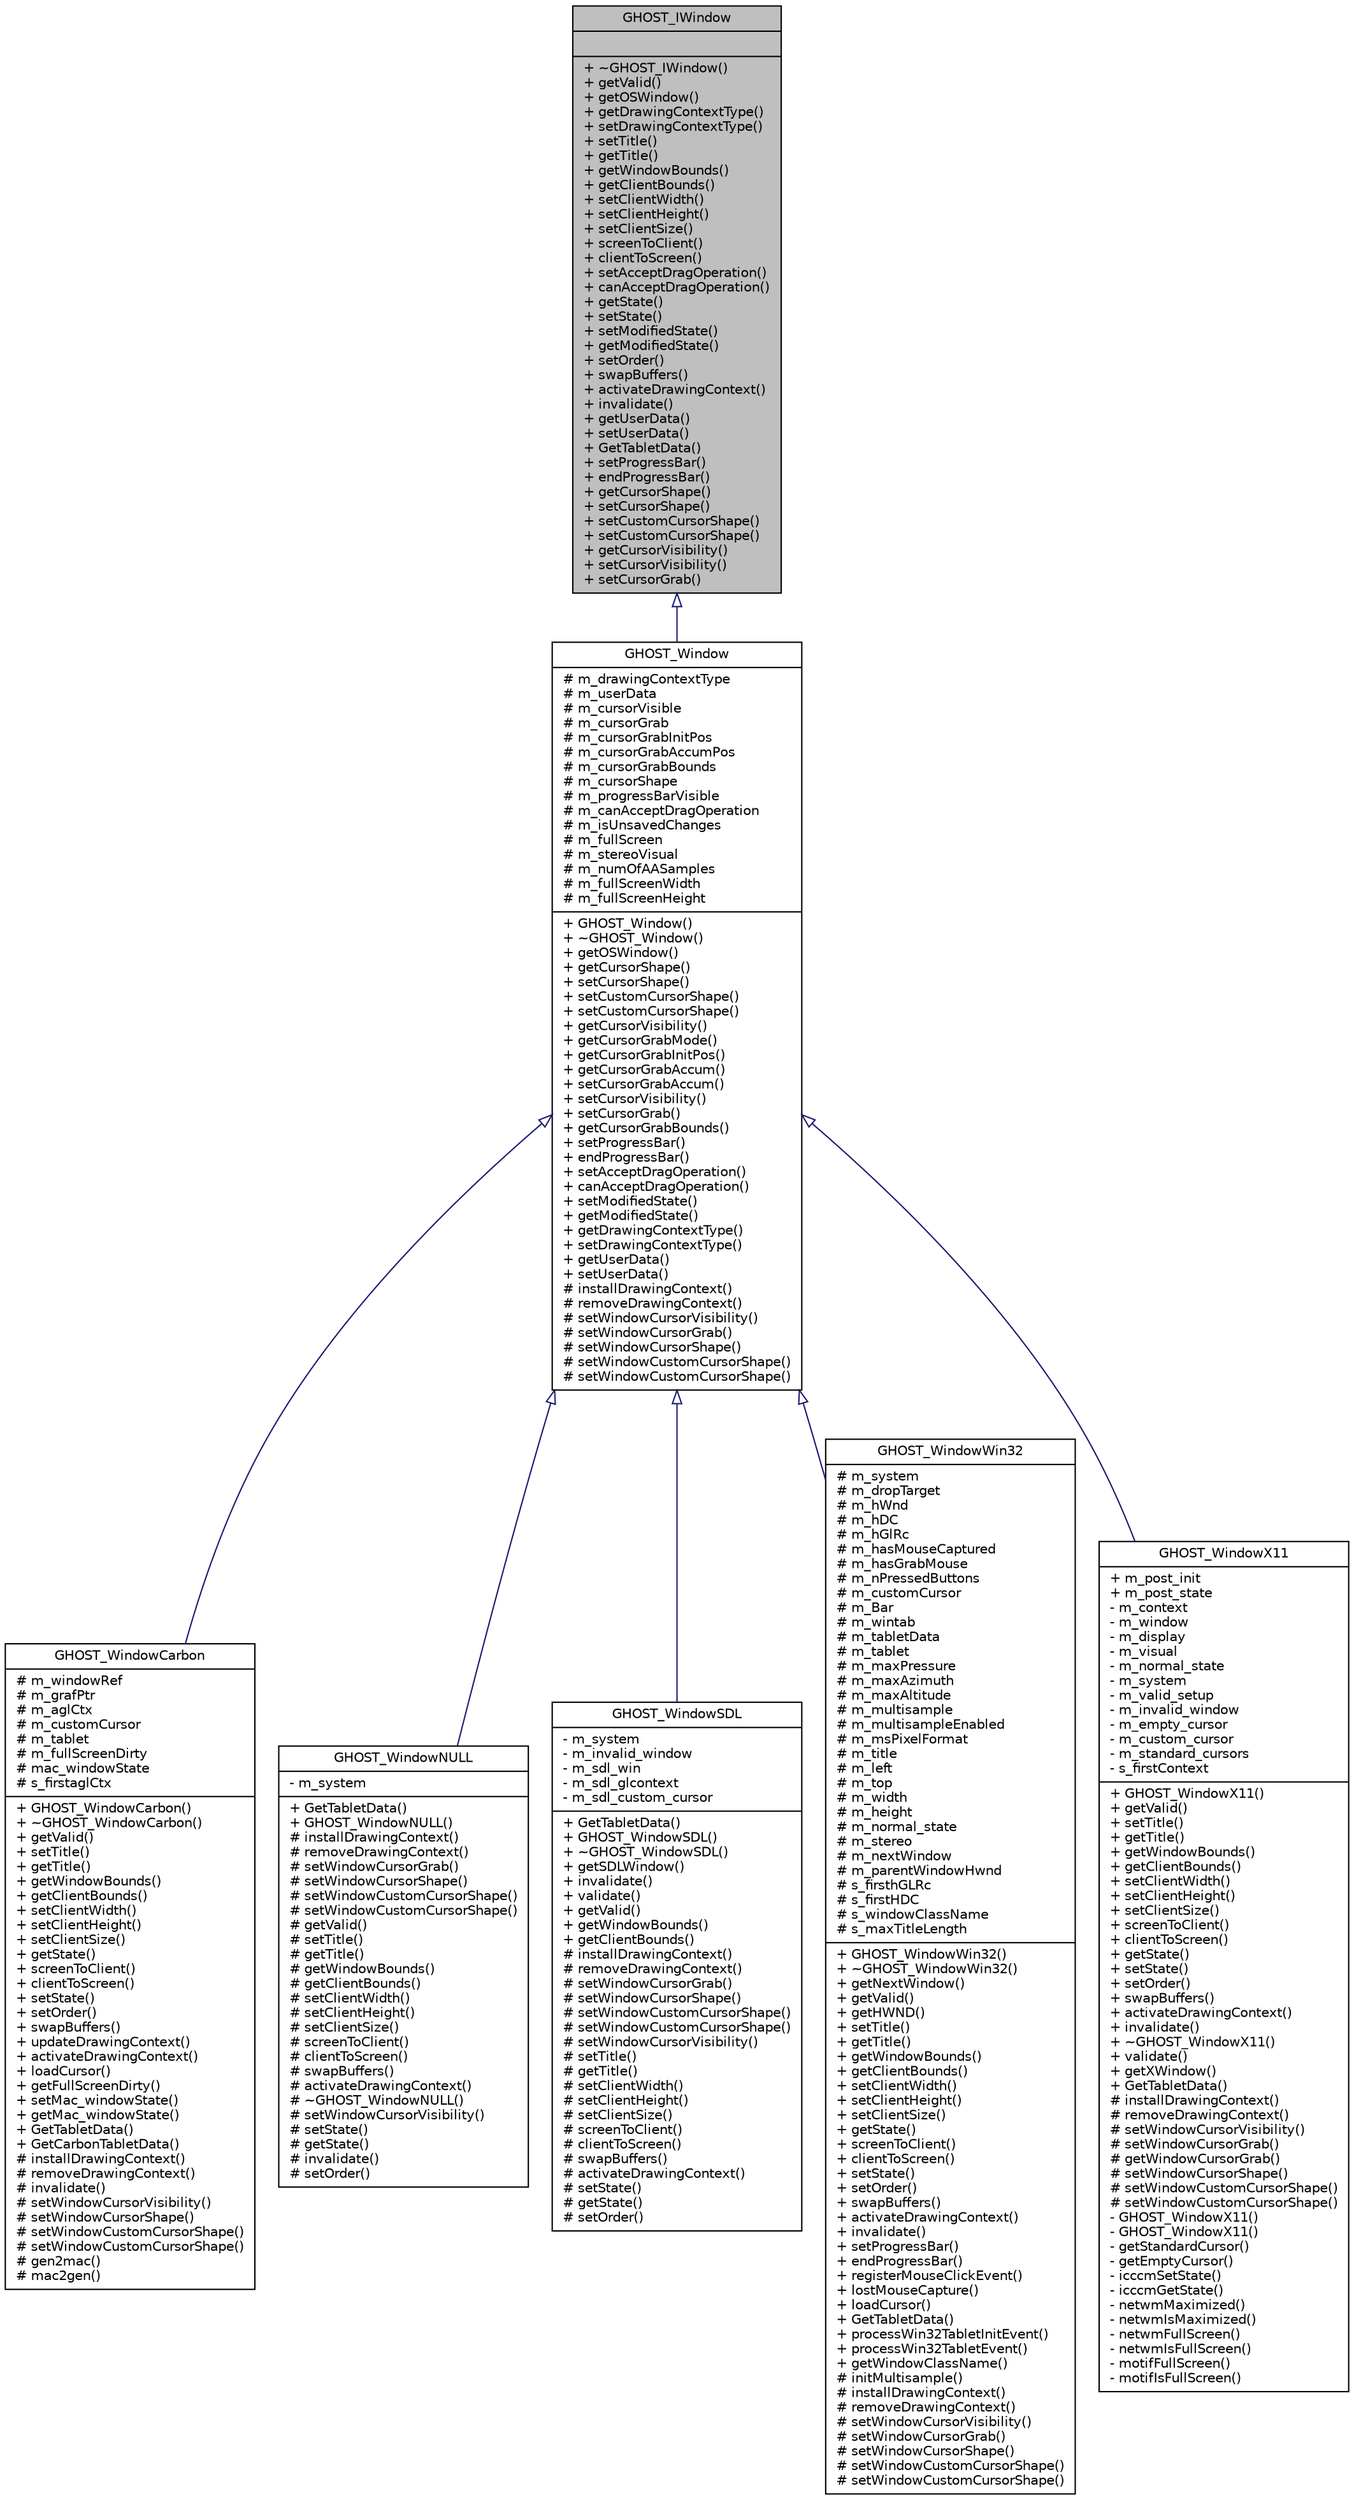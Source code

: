 digraph G
{
  edge [fontname="Helvetica",fontsize="10",labelfontname="Helvetica",labelfontsize="10"];
  node [fontname="Helvetica",fontsize="10",shape=record];
  Node1 [label="{GHOST_IWindow\n||+ ~GHOST_IWindow()\l+ getValid()\l+ getOSWindow()\l+ getDrawingContextType()\l+ setDrawingContextType()\l+ setTitle()\l+ getTitle()\l+ getWindowBounds()\l+ getClientBounds()\l+ setClientWidth()\l+ setClientHeight()\l+ setClientSize()\l+ screenToClient()\l+ clientToScreen()\l+ setAcceptDragOperation()\l+ canAcceptDragOperation()\l+ getState()\l+ setState()\l+ setModifiedState()\l+ getModifiedState()\l+ setOrder()\l+ swapBuffers()\l+ activateDrawingContext()\l+ invalidate()\l+ getUserData()\l+ setUserData()\l+ GetTabletData()\l+ setProgressBar()\l+ endProgressBar()\l+ getCursorShape()\l+ setCursorShape()\l+ setCustomCursorShape()\l+ setCustomCursorShape()\l+ getCursorVisibility()\l+ setCursorVisibility()\l+ setCursorGrab()\l}",height=0.2,width=0.4,color="black", fillcolor="grey75", style="filled" fontcolor="black"];
  Node1 -> Node2 [dir=back,color="midnightblue",fontsize="10",style="solid",arrowtail="empty",fontname="Helvetica"];
  Node2 [label="{GHOST_Window\n|# m_drawingContextType\l# m_userData\l# m_cursorVisible\l# m_cursorGrab\l# m_cursorGrabInitPos\l# m_cursorGrabAccumPos\l# m_cursorGrabBounds\l# m_cursorShape\l# m_progressBarVisible\l# m_canAcceptDragOperation\l# m_isUnsavedChanges\l# m_fullScreen\l# m_stereoVisual\l# m_numOfAASamples\l# m_fullScreenWidth\l# m_fullScreenHeight\l|+ GHOST_Window()\l+ ~GHOST_Window()\l+ getOSWindow()\l+ getCursorShape()\l+ setCursorShape()\l+ setCustomCursorShape()\l+ setCustomCursorShape()\l+ getCursorVisibility()\l+ getCursorGrabMode()\l+ getCursorGrabInitPos()\l+ getCursorGrabAccum()\l+ setCursorGrabAccum()\l+ setCursorVisibility()\l+ setCursorGrab()\l+ getCursorGrabBounds()\l+ setProgressBar()\l+ endProgressBar()\l+ setAcceptDragOperation()\l+ canAcceptDragOperation()\l+ setModifiedState()\l+ getModifiedState()\l+ getDrawingContextType()\l+ setDrawingContextType()\l+ getUserData()\l+ setUserData()\l# installDrawingContext()\l# removeDrawingContext()\l# setWindowCursorVisibility()\l# setWindowCursorGrab()\l# setWindowCursorShape()\l# setWindowCustomCursorShape()\l# setWindowCustomCursorShape()\l}",height=0.2,width=0.4,color="black", fillcolor="white", style="filled",URL="$de/db8/classGHOST__Window.html"];
  Node2 -> Node3 [dir=back,color="midnightblue",fontsize="10",style="solid",arrowtail="empty",fontname="Helvetica"];
  Node3 [label="{GHOST_WindowCarbon\n|# m_windowRef\l# m_grafPtr\l# m_aglCtx\l# m_customCursor\l# m_tablet\l# m_fullScreenDirty\l# mac_windowState\l# s_firstaglCtx\l|+ GHOST_WindowCarbon()\l+ ~GHOST_WindowCarbon()\l+ getValid()\l+ setTitle()\l+ getTitle()\l+ getWindowBounds()\l+ getClientBounds()\l+ setClientWidth()\l+ setClientHeight()\l+ setClientSize()\l+ getState()\l+ screenToClient()\l+ clientToScreen()\l+ setState()\l+ setOrder()\l+ swapBuffers()\l+ updateDrawingContext()\l+ activateDrawingContext()\l+ loadCursor()\l+ getFullScreenDirty()\l+ setMac_windowState()\l+ getMac_windowState()\l+ GetTabletData()\l+ GetCarbonTabletData()\l# installDrawingContext()\l# removeDrawingContext()\l# invalidate()\l# setWindowCursorVisibility()\l# setWindowCursorShape()\l# setWindowCustomCursorShape()\l# setWindowCustomCursorShape()\l# gen2mac()\l# mac2gen()\l}",height=0.2,width=0.4,color="black", fillcolor="white", style="filled",URL="$d8/d46/classGHOST__WindowCarbon.html"];
  Node2 -> Node4 [dir=back,color="midnightblue",fontsize="10",style="solid",arrowtail="empty",fontname="Helvetica"];
  Node4 [label="{GHOST_WindowNULL\n|- m_system\l|+ GetTabletData()\l+ GHOST_WindowNULL()\l# installDrawingContext()\l# removeDrawingContext()\l# setWindowCursorGrab()\l# setWindowCursorShape()\l# setWindowCustomCursorShape()\l# setWindowCustomCursorShape()\l# getValid()\l# setTitle()\l# getTitle()\l# getWindowBounds()\l# getClientBounds()\l# setClientWidth()\l# setClientHeight()\l# setClientSize()\l# screenToClient()\l# clientToScreen()\l# swapBuffers()\l# activateDrawingContext()\l# ~GHOST_WindowNULL()\l# setWindowCursorVisibility()\l# setState()\l# getState()\l# invalidate()\l# setOrder()\l}",height=0.2,width=0.4,color="black", fillcolor="white", style="filled",URL="$d0/dc7/classGHOST__WindowNULL.html"];
  Node2 -> Node5 [dir=back,color="midnightblue",fontsize="10",style="solid",arrowtail="empty",fontname="Helvetica"];
  Node5 [label="{GHOST_WindowSDL\n|- m_system\l- m_invalid_window\l- m_sdl_win\l- m_sdl_glcontext\l- m_sdl_custom_cursor\l|+ GetTabletData()\l+ GHOST_WindowSDL()\l+ ~GHOST_WindowSDL()\l+ getSDLWindow()\l+ invalidate()\l+ validate()\l+ getValid()\l+ getWindowBounds()\l+ getClientBounds()\l# installDrawingContext()\l# removeDrawingContext()\l# setWindowCursorGrab()\l# setWindowCursorShape()\l# setWindowCustomCursorShape()\l# setWindowCustomCursorShape()\l# setWindowCursorVisibility()\l# setTitle()\l# getTitle()\l# setClientWidth()\l# setClientHeight()\l# setClientSize()\l# screenToClient()\l# clientToScreen()\l# swapBuffers()\l# activateDrawingContext()\l# setState()\l# getState()\l# setOrder()\l}",height=0.2,width=0.4,color="black", fillcolor="white", style="filled",URL="$d8/db0/classGHOST__WindowSDL.html"];
  Node2 -> Node6 [dir=back,color="midnightblue",fontsize="10",style="solid",arrowtail="empty",fontname="Helvetica"];
  Node6 [label="{GHOST_WindowWin32\n|# m_system\l# m_dropTarget\l# m_hWnd\l# m_hDC\l# m_hGlRc\l# m_hasMouseCaptured\l# m_hasGrabMouse\l# m_nPressedButtons\l# m_customCursor\l# m_Bar\l# m_wintab\l# m_tabletData\l# m_tablet\l# m_maxPressure\l# m_maxAzimuth\l# m_maxAltitude\l# m_multisample\l# m_multisampleEnabled\l# m_msPixelFormat\l# m_title\l# m_left\l# m_top\l# m_width\l# m_height\l# m_normal_state\l# m_stereo\l# m_nextWindow\l# m_parentWindowHwnd\l# s_firsthGLRc\l# s_firstHDC\l# s_windowClassName\l# s_maxTitleLength\l|+ GHOST_WindowWin32()\l+ ~GHOST_WindowWin32()\l+ getNextWindow()\l+ getValid()\l+ getHWND()\l+ setTitle()\l+ getTitle()\l+ getWindowBounds()\l+ getClientBounds()\l+ setClientWidth()\l+ setClientHeight()\l+ setClientSize()\l+ getState()\l+ screenToClient()\l+ clientToScreen()\l+ setState()\l+ setOrder()\l+ swapBuffers()\l+ activateDrawingContext()\l+ invalidate()\l+ setProgressBar()\l+ endProgressBar()\l+ registerMouseClickEvent()\l+ lostMouseCapture()\l+ loadCursor()\l+ GetTabletData()\l+ processWin32TabletInitEvent()\l+ processWin32TabletEvent()\l+ getWindowClassName()\l# initMultisample()\l# installDrawingContext()\l# removeDrawingContext()\l# setWindowCursorVisibility()\l# setWindowCursorGrab()\l# setWindowCursorShape()\l# setWindowCustomCursorShape()\l# setWindowCustomCursorShape()\l}",height=0.2,width=0.4,color="black", fillcolor="white", style="filled",URL="$d1/dd9/classGHOST__WindowWin32.html"];
  Node2 -> Node7 [dir=back,color="midnightblue",fontsize="10",style="solid",arrowtail="empty",fontname="Helvetica"];
  Node7 [label="{GHOST_WindowX11\n|+ m_post_init\l+ m_post_state\l- m_context\l- m_window\l- m_display\l- m_visual\l- m_normal_state\l- m_system\l- m_valid_setup\l- m_invalid_window\l- m_empty_cursor\l- m_custom_cursor\l- m_standard_cursors\l- s_firstContext\l|+ GHOST_WindowX11()\l+ getValid()\l+ setTitle()\l+ getTitle()\l+ getWindowBounds()\l+ getClientBounds()\l+ setClientWidth()\l+ setClientHeight()\l+ setClientSize()\l+ screenToClient()\l+ clientToScreen()\l+ getState()\l+ setState()\l+ setOrder()\l+ swapBuffers()\l+ activateDrawingContext()\l+ invalidate()\l+ ~GHOST_WindowX11()\l+ validate()\l+ getXWindow()\l+ GetTabletData()\l# installDrawingContext()\l# removeDrawingContext()\l# setWindowCursorVisibility()\l# setWindowCursorGrab()\l# getWindowCursorGrab()\l# setWindowCursorShape()\l# setWindowCustomCursorShape()\l# setWindowCustomCursorShape()\l- GHOST_WindowX11()\l- GHOST_WindowX11()\l- getStandardCursor()\l- getEmptyCursor()\l- icccmSetState()\l- icccmGetState()\l- netwmMaximized()\l- netwmIsMaximized()\l- netwmFullScreen()\l- netwmIsFullScreen()\l- motifFullScreen()\l- motifIsFullScreen()\l}",height=0.2,width=0.4,color="black", fillcolor="white", style="filled",URL="$d2/d82/classGHOST__WindowX11.html"];
}
